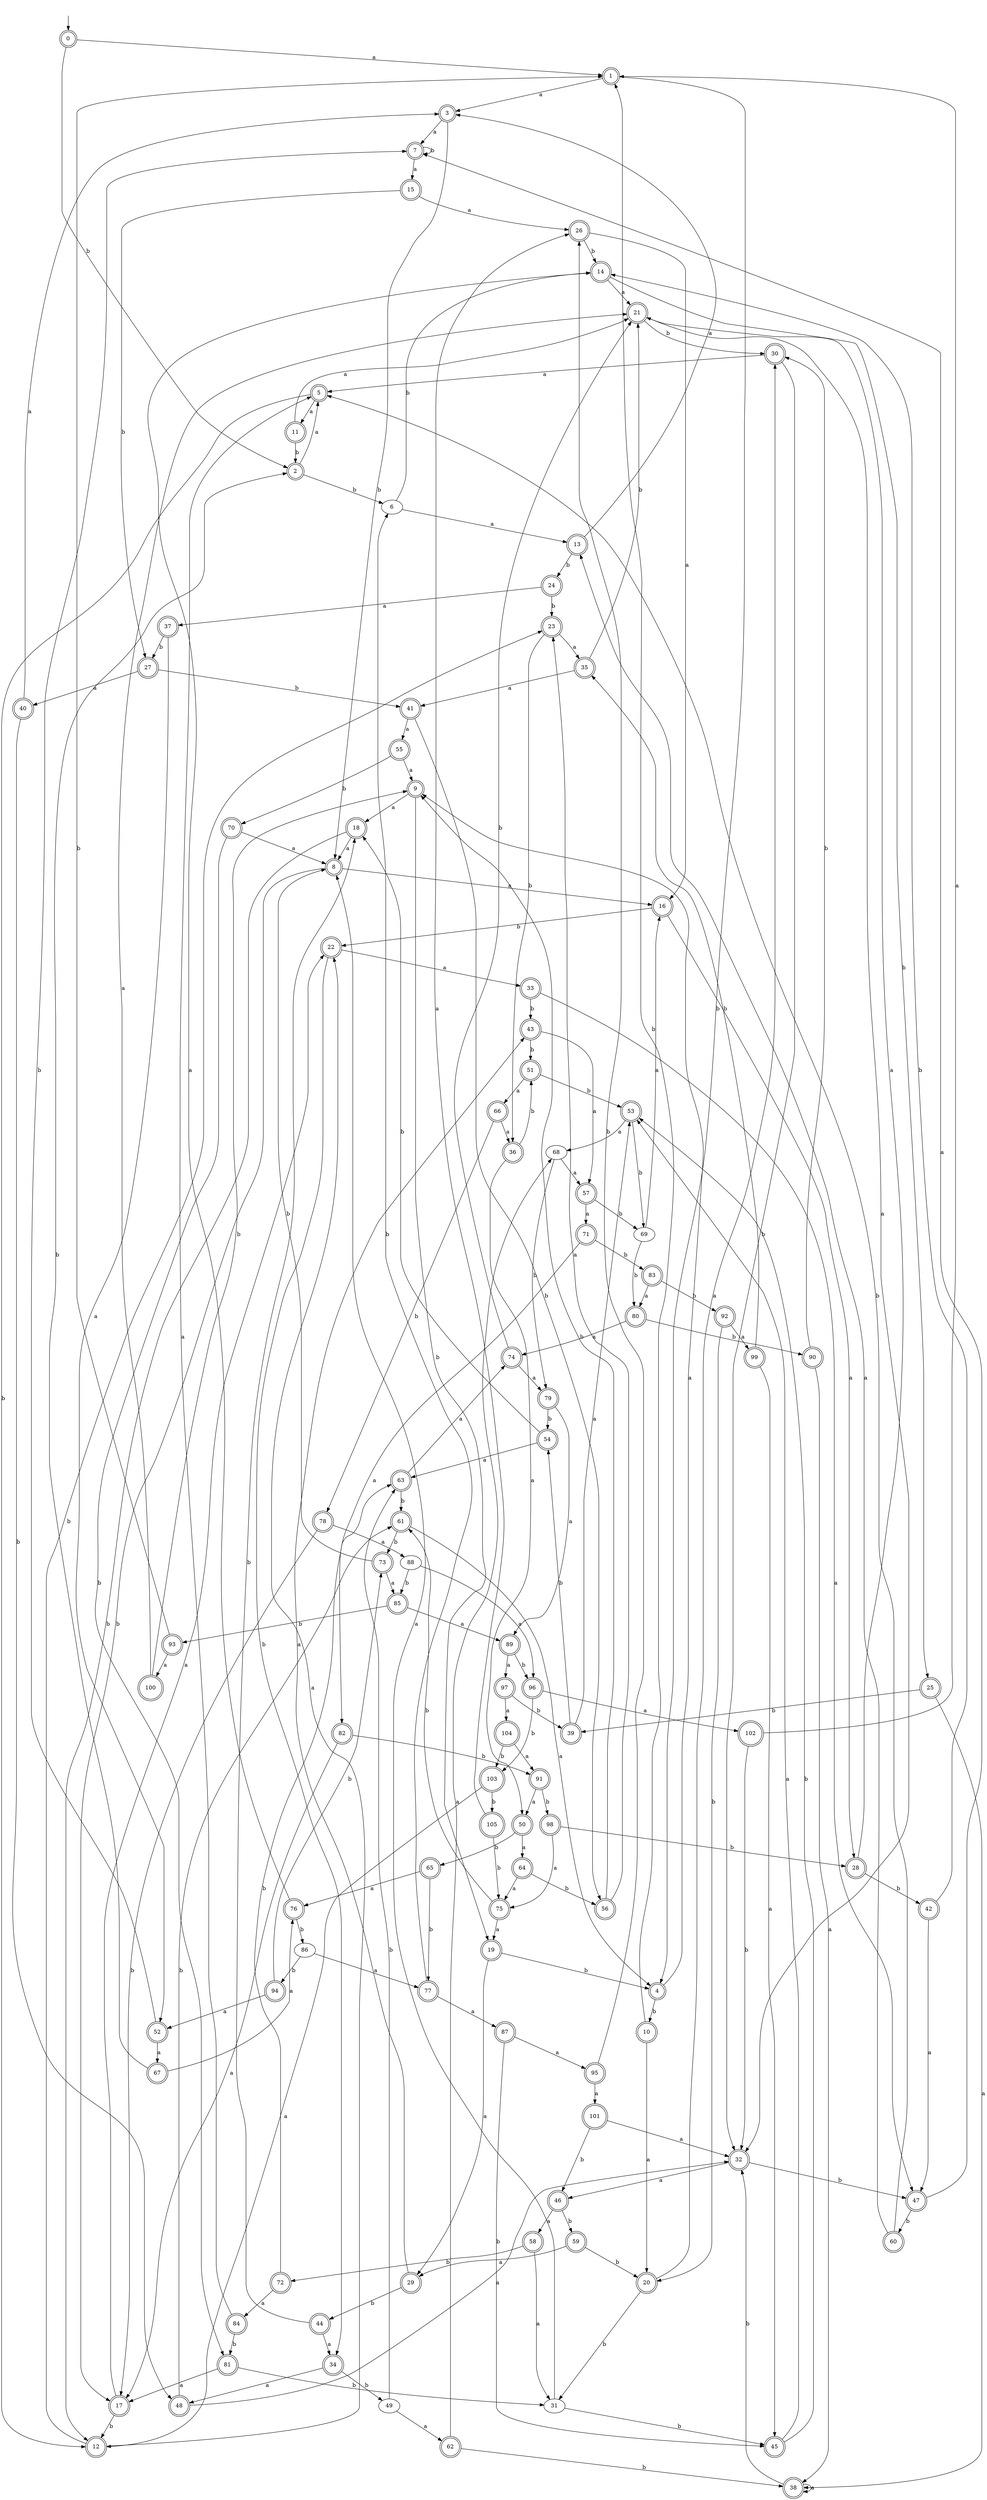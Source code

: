 digraph RandomDFA {
  __start0 [label="", shape=none];
  __start0 -> 0 [label=""];
  0 [shape=circle] [shape=doublecircle]
  0 -> 1 [label="a"]
  0 -> 2 [label="b"]
  1 [shape=doublecircle]
  1 -> 3 [label="a"]
  1 -> 4 [label="b"]
  2 [shape=doublecircle]
  2 -> 5 [label="a"]
  2 -> 6 [label="b"]
  3 [shape=doublecircle]
  3 -> 7 [label="a"]
  3 -> 8 [label="b"]
  4 [shape=doublecircle]
  4 -> 9 [label="a"]
  4 -> 10 [label="b"]
  5 [shape=doublecircle]
  5 -> 11 [label="a"]
  5 -> 12 [label="b"]
  6
  6 -> 13 [label="a"]
  6 -> 14 [label="b"]
  7 [shape=doublecircle]
  7 -> 15 [label="a"]
  7 -> 7 [label="b"]
  8 [shape=doublecircle]
  8 -> 16 [label="a"]
  8 -> 17 [label="b"]
  9 [shape=doublecircle]
  9 -> 18 [label="a"]
  9 -> 19 [label="b"]
  10 [shape=doublecircle]
  10 -> 20 [label="a"]
  10 -> 1 [label="b"]
  11 [shape=doublecircle]
  11 -> 21 [label="a"]
  11 -> 2 [label="b"]
  12 [shape=doublecircle]
  12 -> 22 [label="a"]
  12 -> 23 [label="b"]
  13 [shape=doublecircle]
  13 -> 3 [label="a"]
  13 -> 24 [label="b"]
  14 [shape=doublecircle]
  14 -> 21 [label="a"]
  14 -> 25 [label="b"]
  15 [shape=doublecircle]
  15 -> 26 [label="a"]
  15 -> 27 [label="b"]
  16 [shape=doublecircle]
  16 -> 28 [label="a"]
  16 -> 22 [label="b"]
  17 [shape=doublecircle]
  17 -> 22 [label="a"]
  17 -> 12 [label="b"]
  18 [shape=doublecircle]
  18 -> 8 [label="a"]
  18 -> 12 [label="b"]
  19 [shape=doublecircle]
  19 -> 29 [label="a"]
  19 -> 4 [label="b"]
  20 [shape=doublecircle]
  20 -> 30 [label="a"]
  20 -> 31 [label="b"]
  21 [shape=doublecircle]
  21 -> 32 [label="a"]
  21 -> 30 [label="b"]
  22 [shape=doublecircle]
  22 -> 33 [label="a"]
  22 -> 34 [label="b"]
  23 [shape=doublecircle]
  23 -> 35 [label="a"]
  23 -> 36 [label="b"]
  24 [shape=doublecircle]
  24 -> 37 [label="a"]
  24 -> 23 [label="b"]
  25 [shape=doublecircle]
  25 -> 38 [label="a"]
  25 -> 39 [label="b"]
  26 [shape=doublecircle]
  26 -> 16 [label="a"]
  26 -> 14 [label="b"]
  27 [shape=doublecircle]
  27 -> 40 [label="a"]
  27 -> 41 [label="b"]
  28 [shape=doublecircle]
  28 -> 21 [label="a"]
  28 -> 42 [label="b"]
  29 [shape=doublecircle]
  29 -> 43 [label="a"]
  29 -> 44 [label="b"]
  30 [shape=doublecircle]
  30 -> 5 [label="a"]
  30 -> 32 [label="b"]
  31
  31 -> 8 [label="a"]
  31 -> 45 [label="b"]
  32 [shape=doublecircle]
  32 -> 46 [label="a"]
  32 -> 47 [label="b"]
  33 [shape=doublecircle]
  33 -> 47 [label="a"]
  33 -> 43 [label="b"]
  34 [shape=doublecircle]
  34 -> 48 [label="a"]
  34 -> 49 [label="b"]
  35 [shape=doublecircle]
  35 -> 41 [label="a"]
  35 -> 21 [label="b"]
  36 [shape=doublecircle]
  36 -> 50 [label="a"]
  36 -> 51 [label="b"]
  37 [shape=doublecircle]
  37 -> 52 [label="a"]
  37 -> 27 [label="b"]
  38 [shape=doublecircle]
  38 -> 38 [label="a"]
  38 -> 32 [label="b"]
  39 [shape=doublecircle]
  39 -> 53 [label="a"]
  39 -> 54 [label="b"]
  40 [shape=doublecircle]
  40 -> 3 [label="a"]
  40 -> 48 [label="b"]
  41 [shape=doublecircle]
  41 -> 55 [label="a"]
  41 -> 56 [label="b"]
  42 [shape=doublecircle]
  42 -> 47 [label="a"]
  42 -> 14 [label="b"]
  43 [shape=doublecircle]
  43 -> 57 [label="a"]
  43 -> 51 [label="b"]
  44 [shape=doublecircle]
  44 -> 34 [label="a"]
  44 -> 18 [label="b"]
  45 [shape=doublecircle]
  45 -> 53 [label="a"]
  45 -> 53 [label="b"]
  46 [shape=doublecircle]
  46 -> 58 [label="a"]
  46 -> 59 [label="b"]
  47 [shape=doublecircle]
  47 -> 7 [label="a"]
  47 -> 60 [label="b"]
  48 [shape=doublecircle]
  48 -> 32 [label="a"]
  48 -> 61 [label="b"]
  49
  49 -> 62 [label="a"]
  49 -> 63 [label="b"]
  50 [shape=doublecircle]
  50 -> 64 [label="a"]
  50 -> 65 [label="b"]
  51 [shape=doublecircle]
  51 -> 66 [label="a"]
  51 -> 53 [label="b"]
  52 [shape=doublecircle]
  52 -> 67 [label="a"]
  52 -> 7 [label="b"]
  53 [shape=doublecircle]
  53 -> 68 [label="a"]
  53 -> 69 [label="b"]
  54 [shape=doublecircle]
  54 -> 63 [label="a"]
  54 -> 18 [label="b"]
  55 [shape=doublecircle]
  55 -> 9 [label="a"]
  55 -> 70 [label="b"]
  56 [shape=doublecircle]
  56 -> 23 [label="a"]
  56 -> 9 [label="b"]
  57 [shape=doublecircle]
  57 -> 71 [label="a"]
  57 -> 69 [label="b"]
  58 [shape=doublecircle]
  58 -> 31 [label="a"]
  58 -> 72 [label="b"]
  59 [shape=doublecircle]
  59 -> 29 [label="a"]
  59 -> 20 [label="b"]
  60 [shape=doublecircle]
  60 -> 13 [label="a"]
  60 -> 5 [label="b"]
  61 [shape=doublecircle]
  61 -> 4 [label="a"]
  61 -> 73 [label="b"]
  62 [shape=doublecircle]
  62 -> 68 [label="a"]
  62 -> 38 [label="b"]
  63 [shape=doublecircle]
  63 -> 74 [label="a"]
  63 -> 61 [label="b"]
  64 [shape=doublecircle]
  64 -> 75 [label="a"]
  64 -> 56 [label="b"]
  65 [shape=doublecircle]
  65 -> 76 [label="a"]
  65 -> 77 [label="b"]
  66 [shape=doublecircle]
  66 -> 36 [label="a"]
  66 -> 78 [label="b"]
  67 [shape=doublecircle]
  67 -> 76 [label="a"]
  67 -> 2 [label="b"]
  68
  68 -> 57 [label="a"]
  68 -> 79 [label="b"]
  69
  69 -> 16 [label="a"]
  69 -> 80 [label="b"]
  70 [shape=doublecircle]
  70 -> 8 [label="a"]
  70 -> 81 [label="b"]
  71 [shape=doublecircle]
  71 -> 82 [label="a"]
  71 -> 83 [label="b"]
  72 [shape=doublecircle]
  72 -> 84 [label="a"]
  72 -> 63 [label="b"]
  73 [shape=doublecircle]
  73 -> 85 [label="a"]
  73 -> 8 [label="b"]
  74 [shape=doublecircle]
  74 -> 79 [label="a"]
  74 -> 21 [label="b"]
  75 [shape=doublecircle]
  75 -> 19 [label="a"]
  75 -> 61 [label="b"]
  76 [shape=doublecircle]
  76 -> 14 [label="a"]
  76 -> 86 [label="b"]
  77 [shape=doublecircle]
  77 -> 87 [label="a"]
  77 -> 6 [label="b"]
  78 [shape=doublecircle]
  78 -> 88 [label="a"]
  78 -> 17 [label="b"]
  79 [shape=doublecircle]
  79 -> 89 [label="a"]
  79 -> 54 [label="b"]
  80 [shape=doublecircle]
  80 -> 74 [label="a"]
  80 -> 90 [label="b"]
  81 [shape=doublecircle]
  81 -> 17 [label="a"]
  81 -> 31 [label="b"]
  82 [shape=doublecircle]
  82 -> 17 [label="a"]
  82 -> 91 [label="b"]
  83 [shape=doublecircle]
  83 -> 80 [label="a"]
  83 -> 92 [label="b"]
  84 [shape=doublecircle]
  84 -> 5 [label="a"]
  84 -> 81 [label="b"]
  85 [shape=doublecircle]
  85 -> 89 [label="a"]
  85 -> 93 [label="b"]
  86
  86 -> 77 [label="a"]
  86 -> 94 [label="b"]
  87 [shape=doublecircle]
  87 -> 95 [label="a"]
  87 -> 45 [label="b"]
  88
  88 -> 96 [label="a"]
  88 -> 85 [label="b"]
  89 [shape=doublecircle]
  89 -> 97 [label="a"]
  89 -> 96 [label="b"]
  90 [shape=doublecircle]
  90 -> 38 [label="a"]
  90 -> 30 [label="b"]
  91 [shape=doublecircle]
  91 -> 50 [label="a"]
  91 -> 98 [label="b"]
  92 [shape=doublecircle]
  92 -> 99 [label="a"]
  92 -> 20 [label="b"]
  93 [shape=doublecircle]
  93 -> 100 [label="a"]
  93 -> 1 [label="b"]
  94 [shape=doublecircle]
  94 -> 52 [label="a"]
  94 -> 73 [label="b"]
  95 [shape=doublecircle]
  95 -> 101 [label="a"]
  95 -> 26 [label="b"]
  96 [shape=doublecircle]
  96 -> 102 [label="a"]
  96 -> 103 [label="b"]
  97 [shape=doublecircle]
  97 -> 104 [label="a"]
  97 -> 39 [label="b"]
  98 [shape=doublecircle]
  98 -> 75 [label="a"]
  98 -> 28 [label="b"]
  99 [shape=doublecircle]
  99 -> 45 [label="a"]
  99 -> 35 [label="b"]
  100 [shape=doublecircle]
  100 -> 21 [label="a"]
  100 -> 9 [label="b"]
  101 [shape=doublecircle]
  101 -> 32 [label="a"]
  101 -> 46 [label="b"]
  102 [shape=doublecircle]
  102 -> 1 [label="a"]
  102 -> 32 [label="b"]
  103 [shape=doublecircle]
  103 -> 12 [label="a"]
  103 -> 105 [label="b"]
  104 [shape=doublecircle]
  104 -> 91 [label="a"]
  104 -> 103 [label="b"]
  105 [shape=doublecircle]
  105 -> 26 [label="a"]
  105 -> 75 [label="b"]
}
